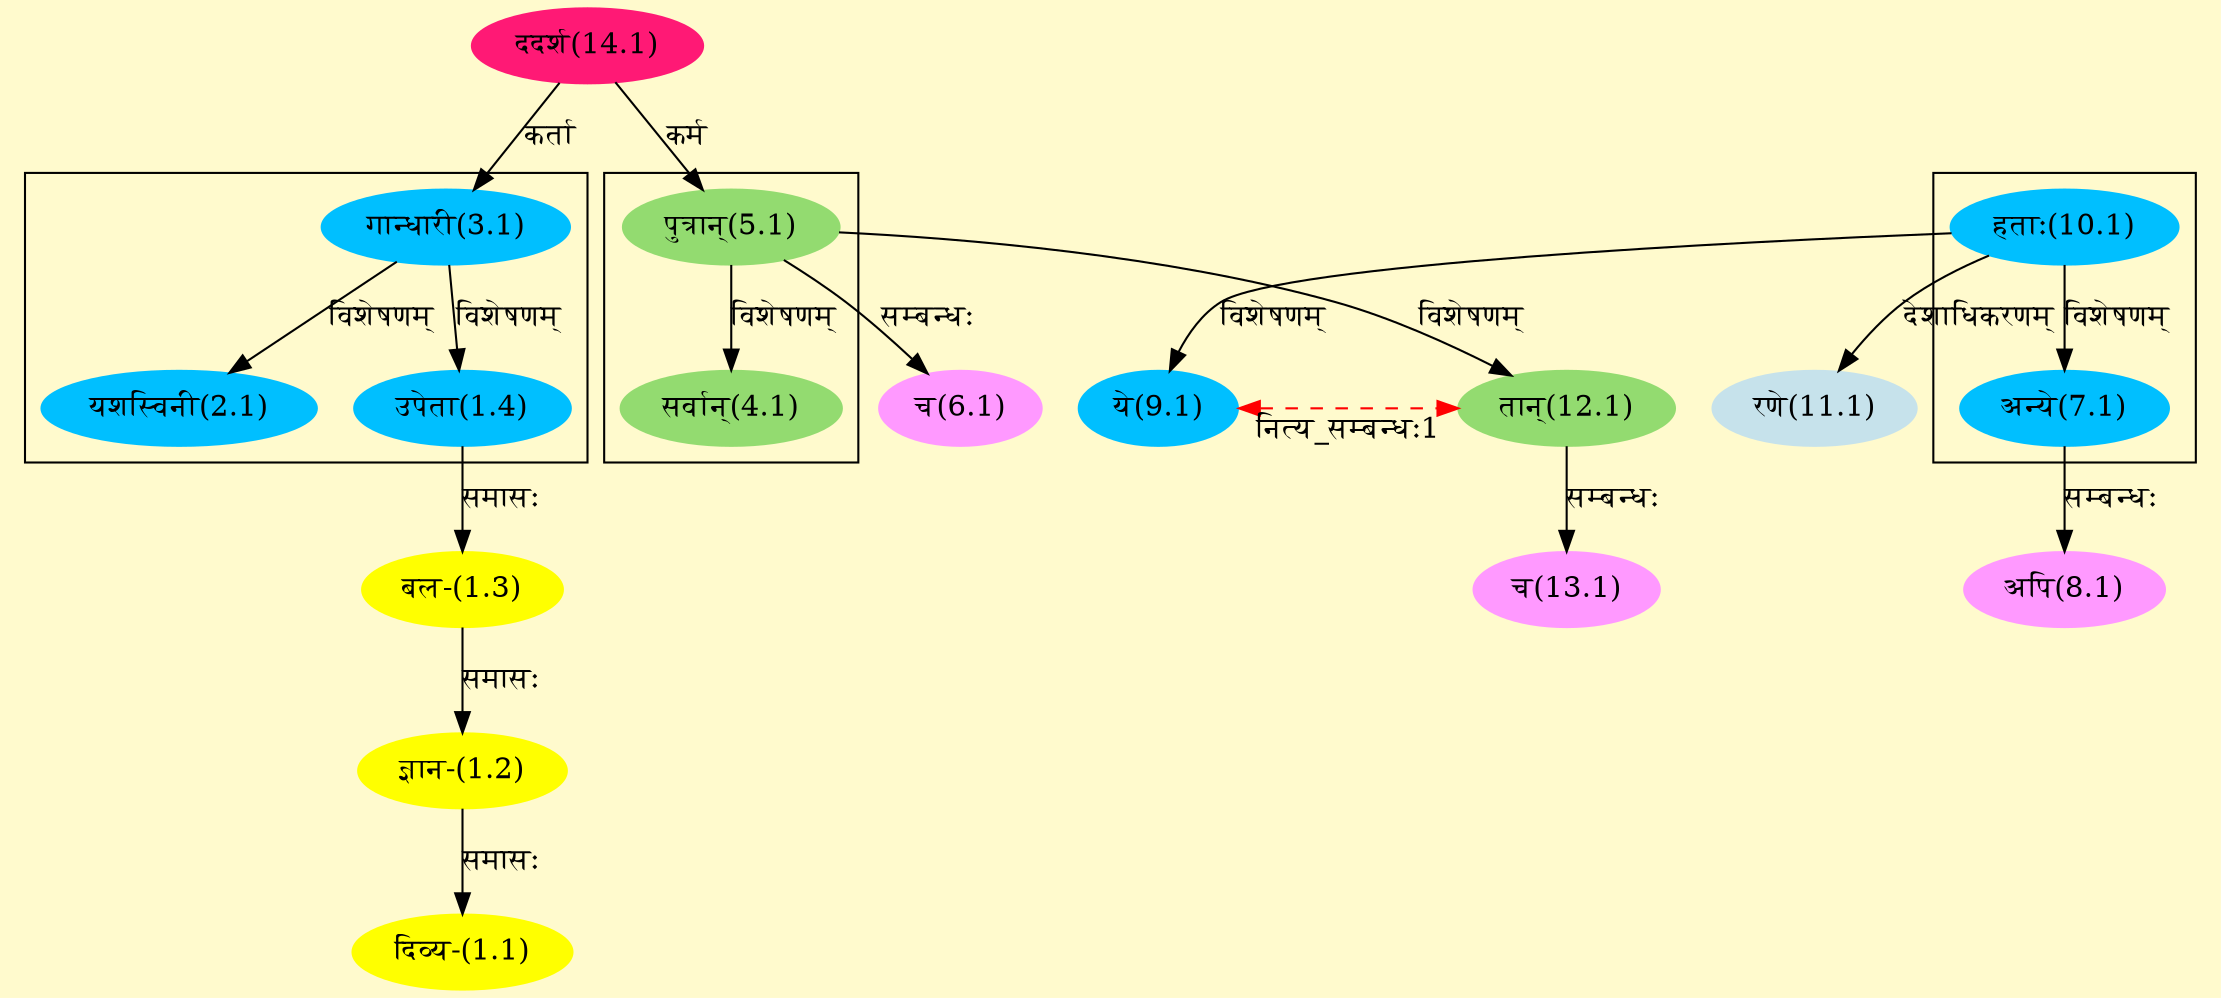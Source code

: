 digraph G{
rankdir=BT;
 compound=true;
 bgcolor="lemonchiffon1";

subgraph cluster_1{
Node1_4 [style=filled, color="#00BFFF" label = "उपेता(1.4)"]
Node3_1 [style=filled, color="#00BFFF" label = "गान्धारी(3.1)"]
Node2_1 [style=filled, color="#00BFFF" label = "यशस्विनी(2.1)"]

}

subgraph cluster_2{
Node4_1 [style=filled, color="#93DB70" label = "सर्वान्(4.1)"]
Node5_1 [style=filled, color="#93DB70" label = "पुत्रान्(5.1)"]
Node12_1 [style=filled, color="#93DB70" label = "तान्(12.1)"]

}

subgraph cluster_3{
Node7_1 [style=filled, color="#00BFFF" label = "अन्ये(7.1)"]
Node10_1 [style=filled, color="#00BFFF" label = "हताः(10.1)"]
Node9_1 [style=filled, color="#00BFFF" label = "ये(9.1)"]

}
Node1_1 [style=filled, color="#FFFF00" label = "दिव्य-(1.1)"]
Node1_2 [style=filled, color="#FFFF00" label = "ज्ञान-(1.2)"]
Node1_3 [style=filled, color="#FFFF00" label = "बल-(1.3)"]
Node1_4 [style=filled, color="#00BFFF" label = "उपेता(1.4)"]
Node3_1 [style=filled, color="#00BFFF" label = "गान्धारी(3.1)"]
Node14_1 [style=filled, color="#FF1975" label = "ददर्श(14.1)"]
Node5_1 [style=filled, color="#93DB70" label = "पुत्रान्(5.1)"]
Node6_1 [style=filled, color="#FF99FF" label = "च(6.1)"]
Node8_1 [style=filled, color="#FF99FF" label = "अपि(8.1)"]
Node7_1 [style=filled, color="#00BFFF" label = "अन्ये(7.1)"]
Node9_1 [style=filled, color="#00BFFF" label = "ये(9.1)"]
Node12_1 [style=filled, color="#93DB70" label = "तान्(12.1)"]
Node11_1 [style=filled, color="#C6E2EB" label = "रणे(11.1)"]
Node10_1 [style=filled, color="#00BFFF" label = "हताः(10.1)"]
Node13_1 [style=filled, color="#FF99FF" label = "च(13.1)"]
{rank = same; Node9_1; Node12_1;}
/* Start of Relations section */

Node1_1 -> Node1_2 [  label="समासः"  dir="back" ]
Node1_2 -> Node1_3 [  label="समासः"  dir="back" ]
Node1_3 -> Node1_4 [  label="समासः"  dir="back" ]
Node1_4 -> Node3_1 [  label="विशेषणम्"  dir="back" ]
Node2_1 -> Node3_1 [  label="विशेषणम्"  dir="back" ]
Node3_1 -> Node14_1 [  label="कर्ता"  dir="back" ]
Node4_1 -> Node5_1 [  label="विशेषणम्"  dir="back" ]
Node5_1 -> Node14_1 [  label="कर्म"  dir="back" ]
Node6_1 -> Node5_1 [  label="सम्बन्धः"  dir="back" ]
Node7_1 -> Node10_1 [  label="विशेषणम्"  dir="back" ]
Node8_1 -> Node7_1 [  label="सम्बन्धः"  dir="back" ]
Node9_1 -> Node10_1 [  label="विशेषणम्"  dir="back" ]
Node9_1 -> Node12_1 [ style=dashed color="red" label="नित्य_सम्बन्धः1"  dir="both" ]
Node11_1 -> Node10_1 [  label="देशाधिकरणम्"  dir="back" ]
Node12_1 -> Node5_1 [  label="विशेषणम्"  dir="back" ]
Node13_1 -> Node12_1 [  label="सम्बन्धः"  dir="back" ]
}
